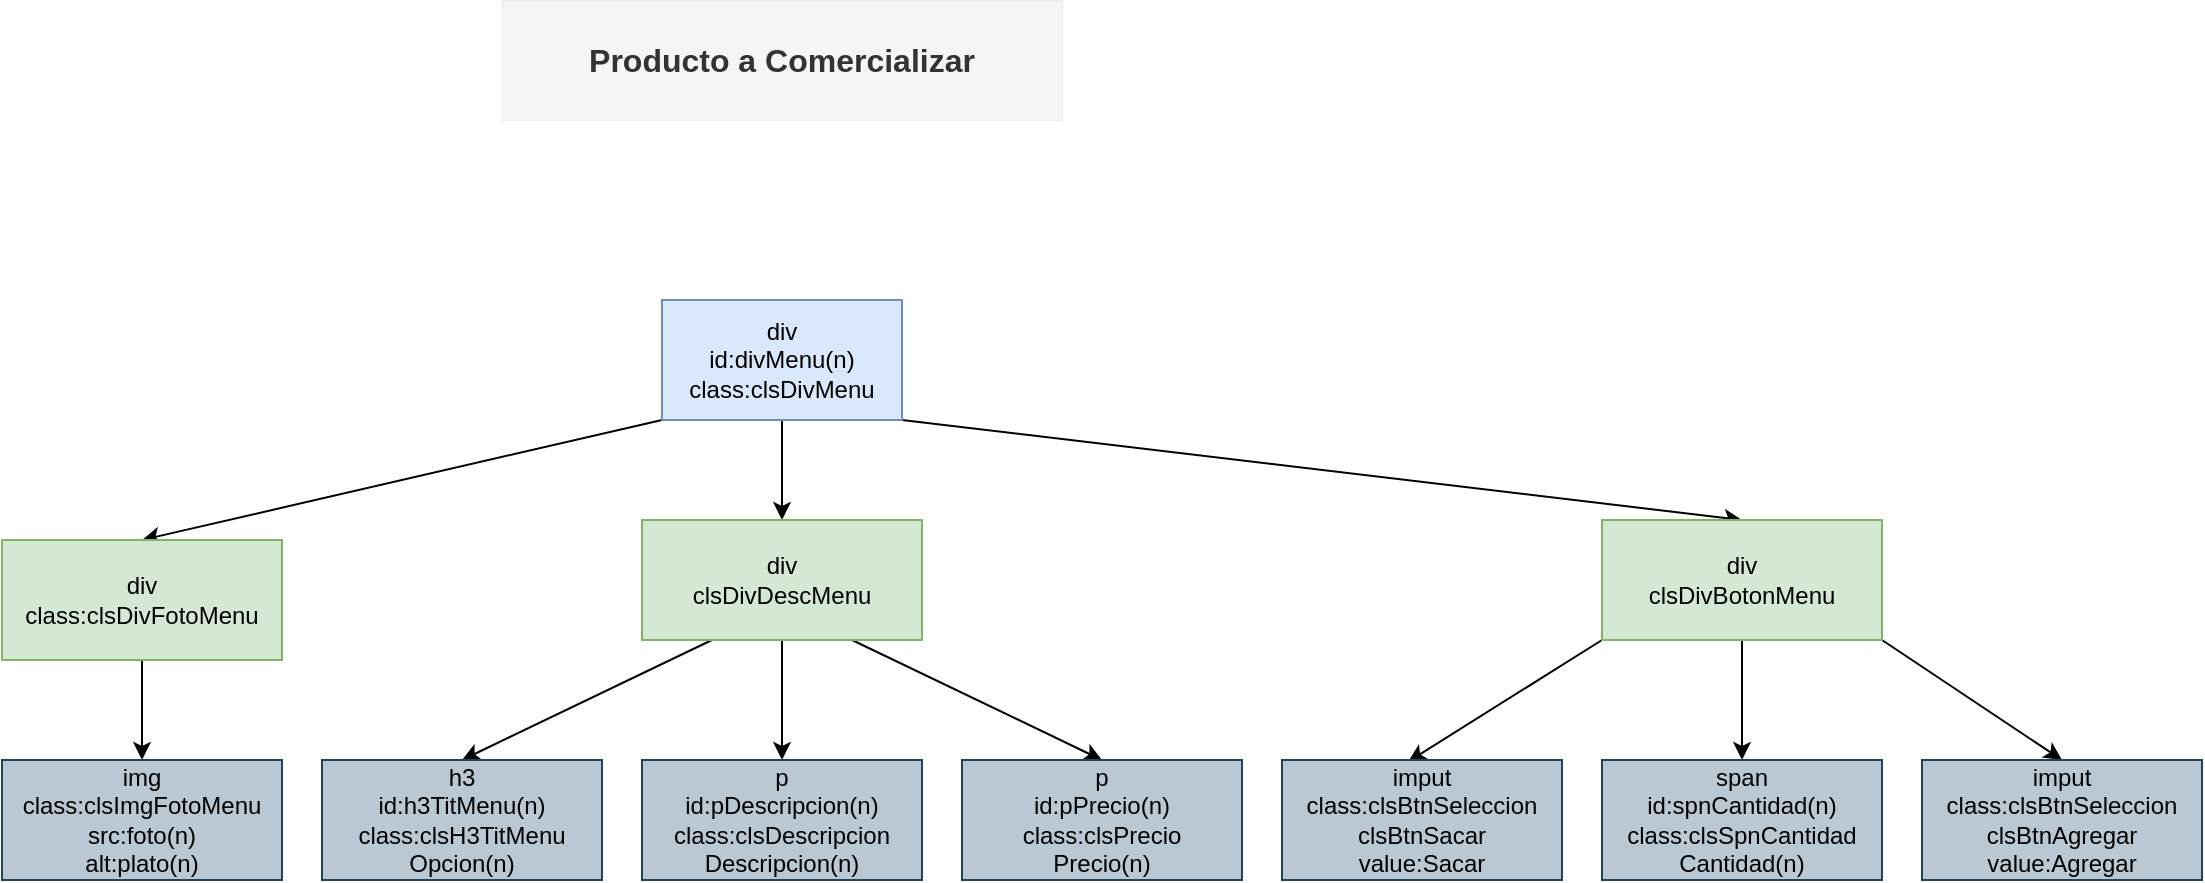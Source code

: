<mxfile>
    <diagram id="5UWHh9EaPAcqLlbWl1UT" name="Page-1">
        <mxGraphModel dx="2044" dy="645" grid="1" gridSize="10" guides="1" tooltips="1" connect="1" arrows="1" fold="1" page="1" pageScale="1" pageWidth="850" pageHeight="1100" math="0" shadow="0">
            <root>
                <mxCell id="0"/>
                <mxCell id="1" parent="0"/>
                <mxCell id="6" style="edgeStyle=none;html=1;exitX=0;exitY=1;exitDx=0;exitDy=0;entryX=0.5;entryY=0;entryDx=0;entryDy=0;" parent="1" source="2" target="3" edge="1">
                    <mxGeometry relative="1" as="geometry"/>
                </mxCell>
                <mxCell id="7" style="edgeStyle=none;html=1;exitX=0.5;exitY=1;exitDx=0;exitDy=0;" parent="1" source="2" target="4" edge="1">
                    <mxGeometry relative="1" as="geometry"/>
                </mxCell>
                <mxCell id="8" style="edgeStyle=none;html=1;exitX=1;exitY=1;exitDx=0;exitDy=0;entryX=0.5;entryY=0;entryDx=0;entryDy=0;" parent="1" source="2" target="5" edge="1">
                    <mxGeometry relative="1" as="geometry"/>
                </mxCell>
                <mxCell id="2" value="div&lt;br&gt;id:divMenu(n)&lt;br&gt;class:clsDivMenu" style="rounded=0;whiteSpace=wrap;html=1;fillColor=#dae8fc;strokeColor=#6c8ebf;" parent="1" vertex="1">
                    <mxGeometry x="180" y="160" width="120" height="60" as="geometry"/>
                </mxCell>
                <mxCell id="11" style="edgeStyle=none;html=1;exitX=0.5;exitY=1;exitDx=0;exitDy=0;" parent="1" source="3" target="9" edge="1">
                    <mxGeometry relative="1" as="geometry"/>
                </mxCell>
                <mxCell id="3" value="div&lt;br&gt;class:clsDivFotoMenu" style="rounded=0;whiteSpace=wrap;html=1;strokeColor=#82b366;fillColor=#d5e8d4;" parent="1" vertex="1">
                    <mxGeometry x="-150" y="280" width="140" height="60" as="geometry"/>
                </mxCell>
                <mxCell id="16" style="edgeStyle=none;html=1;exitX=0.25;exitY=1;exitDx=0;exitDy=0;entryX=0.5;entryY=0;entryDx=0;entryDy=0;" parent="1" source="4" target="13" edge="1">
                    <mxGeometry relative="1" as="geometry"/>
                </mxCell>
                <mxCell id="17" style="edgeStyle=none;html=1;exitX=0.5;exitY=1;exitDx=0;exitDy=0;entryX=0.5;entryY=0;entryDx=0;entryDy=0;" parent="1" source="4" target="14" edge="1">
                    <mxGeometry relative="1" as="geometry"/>
                </mxCell>
                <mxCell id="18" style="edgeStyle=none;html=1;exitX=0.75;exitY=1;exitDx=0;exitDy=0;entryX=0.5;entryY=0;entryDx=0;entryDy=0;" parent="1" source="4" target="15" edge="1">
                    <mxGeometry relative="1" as="geometry"/>
                </mxCell>
                <mxCell id="4" value="div&lt;br&gt;clsDivDescMenu" style="rounded=0;whiteSpace=wrap;html=1;strokeColor=#82b366;fillColor=#d5e8d4;" parent="1" vertex="1">
                    <mxGeometry x="170" y="270" width="140" height="60" as="geometry"/>
                </mxCell>
                <mxCell id="22" style="edgeStyle=none;html=1;exitX=0;exitY=1;exitDx=0;exitDy=0;entryX=0.451;entryY=0.013;entryDx=0;entryDy=0;entryPerimeter=0;" parent="1" source="5" target="19" edge="1">
                    <mxGeometry relative="1" as="geometry"/>
                </mxCell>
                <mxCell id="23" style="edgeStyle=none;html=1;exitX=0.5;exitY=1;exitDx=0;exitDy=0;" parent="1" source="5" target="20" edge="1">
                    <mxGeometry relative="1" as="geometry"/>
                </mxCell>
                <mxCell id="24" style="edgeStyle=none;html=1;exitX=1;exitY=1;exitDx=0;exitDy=0;entryX=0.5;entryY=0;entryDx=0;entryDy=0;" parent="1" source="5" edge="1">
                    <mxGeometry relative="1" as="geometry">
                        <mxPoint x="880" y="390" as="targetPoint"/>
                    </mxGeometry>
                </mxCell>
                <mxCell id="5" value="div&lt;br style=&quot;border-color: var(--border-color);&quot;&gt;clsDivBotonMenu" style="rounded=0;whiteSpace=wrap;html=1;strokeColor=#82b366;fillColor=#d5e8d4;" parent="1" vertex="1">
                    <mxGeometry x="650" y="270" width="140" height="60" as="geometry"/>
                </mxCell>
                <mxCell id="9" value="img&lt;br&gt;class:clsImgFotoMenu&lt;br&gt;src:foto(n)&lt;br&gt;alt:plato(n)" style="rounded=0;whiteSpace=wrap;html=1;fillColor=#bac8d3;strokeColor=#23445d;" parent="1" vertex="1">
                    <mxGeometry x="-150" y="390" width="140" height="60" as="geometry"/>
                </mxCell>
                <mxCell id="13" value="h3&lt;br&gt;id:h3TitMenu(n)&lt;br&gt;class:clsH3TitMenu&lt;br&gt;Opcion(n)" style="rounded=0;whiteSpace=wrap;html=1;fillColor=#bac8d3;strokeColor=#23445d;" parent="1" vertex="1">
                    <mxGeometry x="10" y="390" width="140" height="60" as="geometry"/>
                </mxCell>
                <mxCell id="14" value="p&lt;br&gt;id:pDescripcion(n)&lt;br&gt;class:clsDescripcion&lt;br&gt;Descripcion(n)" style="rounded=0;whiteSpace=wrap;html=1;fillColor=#bac8d3;strokeColor=#23445d;" parent="1" vertex="1">
                    <mxGeometry x="170" y="390" width="140" height="60" as="geometry"/>
                </mxCell>
                <mxCell id="15" value="p&lt;br&gt;id:pPrecio(n)&lt;br&gt;class:clsPrecio&lt;br&gt;Precio(n)" style="rounded=0;whiteSpace=wrap;html=1;fillColor=#bac8d3;strokeColor=#23445d;" parent="1" vertex="1">
                    <mxGeometry x="330" y="390" width="140" height="60" as="geometry"/>
                </mxCell>
                <mxCell id="19" value="imput&lt;br&gt;class:clsBtnSeleccion clsBtnSacar&lt;br&gt;value:Sacar" style="rounded=0;whiteSpace=wrap;html=1;fillColor=#bac8d3;strokeColor=#23445d;" parent="1" vertex="1">
                    <mxGeometry x="490" y="390" width="140" height="60" as="geometry"/>
                </mxCell>
                <mxCell id="20" value="span&lt;br&gt;id:spnCantidad(n)&lt;br&gt;class:clsSpnCantidad&lt;br&gt;Cantidad(n)" style="rounded=0;whiteSpace=wrap;html=1;fillColor=#bac8d3;strokeColor=#23445d;" parent="1" vertex="1">
                    <mxGeometry x="650" y="390" width="140" height="60" as="geometry"/>
                </mxCell>
                <mxCell id="25" value="imput&lt;br&gt;class:clsBtnSeleccion clsBtnAgregar&lt;br&gt;value:Agregar" style="rounded=0;whiteSpace=wrap;html=1;fillColor=#bac8d3;strokeColor=#23445d;" parent="1" vertex="1">
                    <mxGeometry x="810" y="390" width="140" height="60" as="geometry"/>
                </mxCell>
                <mxCell id="26" value="Producto a Comercializar" style="text;html=1;strokeColor=#666666;fillColor=#f5f5f5;align=center;verticalAlign=middle;whiteSpace=wrap;rounded=0;fontColor=#333333;strokeWidth=0;fontStyle=1;fontSize=16;" parent="1" vertex="1">
                    <mxGeometry x="100" y="10" width="280" height="60" as="geometry"/>
                </mxCell>
            </root>
        </mxGraphModel>
    </diagram>
</mxfile>